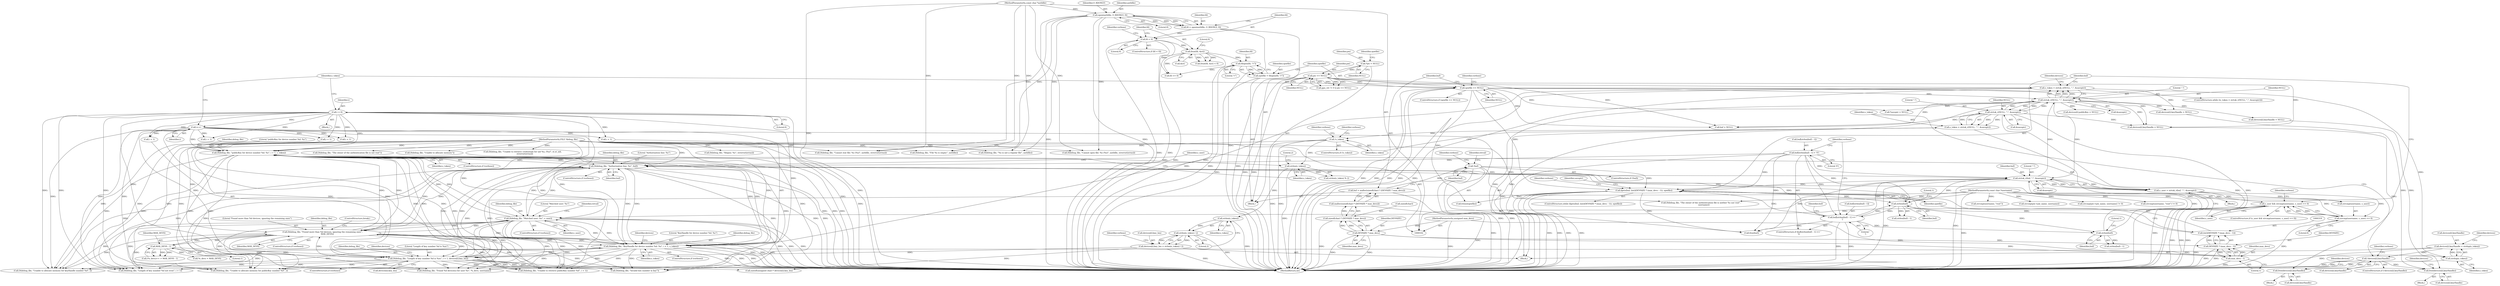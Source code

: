 digraph "0_pam-u2f_18b1914e32b74ff52000f10e97067e841e5fff62_1@array" {
"1000476" [label="(Call,devices[i].keyHandle = strdup(s_token))"];
"1000482" [label="(Call,strdup(s_token))"];
"1000425" [label="(Call,s_token = strtok_r(NULL, \",\", &saveptr))"];
"1000427" [label="(Call,strtok_r(NULL, \",\", &saveptr))"];
"1000501" [label="(Call,strtok_r(NULL, \":\", &saveptr))"];
"1000280" [label="(Call,opwfile == NULL)"];
"1000274" [label="(Call,opwfile = fdopen(fd, \"r\"))"];
"1000276" [label="(Call,fdopen(fd, \"r\"))"];
"1000166" [label="(Call,fstat(fd, &st))"];
"1000151" [label="(Call,fd < 0)"];
"1000144" [label="(Call,fd = open(authfile, O_RDONLY, 0))"];
"1000146" [label="(Call,open(authfile, O_RDONLY, 0))"];
"1000103" [label="(MethodParameterIn,const char *authfile)"];
"1000227" [label="(Call,pw == NULL)"];
"1000128" [label="(Call,*pw = NULL)"];
"1000356" [label="(Call,strtok_r(buf, \":\", &saveptr))"];
"1000332" [label="(Call,buf[strlen(buf) - 1] == '\n')"];
"1000340" [label="(Call,buf[strlen(buf) - 1] = '\0')"];
"1000336" [label="(Call,strlen(buf))"];
"1000316" [label="(Call,fgets(buf, (int)(DEVSIZE * (max_devs - 1)), opwfile))"];
"1000302" [label="(Call,!buf)"];
"1000292" [label="(Call,buf = malloc(sizeof(char) * (DEVSIZE * max_devs)))"];
"1000294" [label="(Call,malloc(sizeof(char) * (DEVSIZE * max_devs)))"];
"1000295" [label="(Call,sizeof(char) * (DEVSIZE * max_devs))"];
"1000298" [label="(Call,DEVSIZE * max_devs)"];
"1000105" [label="(MethodParameterIn,unsigned max_devs)"];
"1000318" [label="(Call,(int)(DEVSIZE * (max_devs - 1)))"];
"1000320" [label="(Call,DEVSIZE * (max_devs - 1))"];
"1000322" [label="(Call,max_devs - 1)"];
"1000350" [label="(Call,D(debug_file, \"Authorization line: %s\", buf))"];
"1000521" [label="(Call,D(debug_file, \"publicKey for device number %d: %s\", i + 1, s_token))"];
"1000462" [label="(Call,D(debug_file, \"Found more than %d devices, ignoring the remaining ones\",\n               MAX_DEVS))"];
"1000469" [label="(Call,D(debug_file, \"KeyHandle for device number %d: %s\", i + 1, s_token))"];
"1000372" [label="(Call,D(debug_file, \"Matched user: %s\", s_user))"];
"1000557" [label="(Call,D(debug_file, \"Length of key number %d is %zu\", i + 1, devices[i].key_len))"];
"1000107" [label="(MethodParameterIn,FILE *debug_file)"];
"1000421" [label="(Call,i = 0)"];
"1000644" [label="(Call,i++)"];
"1000545" [label="(Call,devices[i].key_len = strlen(s_token) / 2)"];
"1000551" [label="(Call,strlen(s_token) / 2)"];
"1000552" [label="(Call,strlen(s_token))"];
"1000531" [label="(Call,strlen(s_token))"];
"1000507" [label="(Call,!s_token)"];
"1000499" [label="(Call,s_token = strtok_r(NULL, \":\", &saveptr))"];
"1000362" [label="(Call,s_user && strcmp(username, s_user) == 0)"];
"1000354" [label="(Call,s_user = strtok_r(buf, \":\", &saveptr))"];
"1000364" [label="(Call,strcmp(username, s_user) == 0)"];
"1000104" [label="(MethodParameterIn,const char *username)"];
"1000452" [label="(Call,MAX_DEVS - 1)"];
"1000344" [label="(Call,strlen(buf))"];
"1000485" [label="(Call,!devices[i].keyHandle)"];
"1000391" [label="(Call,free(devices[i].keyHandle))"];
"1000670" [label="(Call,free(devices[i].keyHandle))"];
"1000436" [label="(Identifier,devices)"];
"1000375" [label="(Identifier,s_user)"];
"1000467" [label="(ControlStructure,if (verbose))"];
"1000174" [label="(Call,D(debug_file, \"Cannot stat file: %s (%s)\", authfile, strerror(errno)))"];
"1000357" [label="(Identifier,buf)"];
"1000362" [label="(Call,s_user && strcmp(username, s_user) == 0)"];
"1000259" [label="(Call,strcmp(username, \"root\"))"];
"1000286" [label="(Call,D(debug_file, \"fdopen: %s\", strerror(errno)))"];
"1000499" [label="(Call,s_token = strtok_r(NULL, \":\", &saveptr))"];
"1000432" [label="(Block,)"];
"1000336" [label="(Call,strlen(buf))"];
"1000371" [label="(Identifier,verbose)"];
"1000146" [label="(Call,open(authfile, O_RDONLY, 0))"];
"1000296" [label="(Call,sizeof(char))"];
"1000403" [label="(Call,devices[i].keyHandle = NULL)"];
"1000433" [label="(Call,devices[i].keyHandle = NULL)"];
"1000331" [label="(ControlStructure,if (buf[strlen(buf) - 1] == '\n'))"];
"1000512" [label="(Call,D(debug_file, \"Unable to retrieve publicKey number %d\", i + 1))"];
"1000358" [label="(Literal,\":\")"];
"1000554" [label="(Literal,2)"];
"1000558" [label="(Identifier,debug_file)"];
"1000243" [label="(Call,strcmp(pw->pw_name, username))"];
"1000532" [label="(Identifier,s_token)"];
"1000370" [label="(ControlStructure,if (verbose))"];
"1000321" [label="(Identifier,DEVSIZE)"];
"1000466" [label="(ControlStructure,break;)"];
"1000722" [label="(MethodReturn,int)"];
"1000279" [label="(ControlStructure,if (opwfile == NULL))"];
"1000317" [label="(Identifier,buf)"];
"1000531" [label="(Call,strlen(s_token))"];
"1000278" [label="(Literal,\"r\")"];
"1000454" [label="(Literal,1)"];
"1000469" [label="(Call,D(debug_file, \"KeyHandle for device number %d: %s\", i + 1, s_token))"];
"1000465" [label="(Identifier,MAX_DEVS)"];
"1000423" [label="(Literal,0)"];
"1000104" [label="(MethodParameterIn,const char *username)"];
"1000456" [label="(Call,*n_devs = MAX_DEVS)"];
"1000227" [label="(Call,pw == NULL)"];
"1000130" [label="(Identifier,NULL)"];
"1000322" [label="(Call,max_devs - 1)"];
"1000333" [label="(Call,buf[strlen(buf) - 1])"];
"1000494" [label="(Call,D(debug_file, \"Unable to allocate memory for keyHandle number %d\", i))"];
"1000527" [label="(Identifier,s_token)"];
"1000519" [label="(ControlStructure,if (verbose))"];
"1000346" [label="(Literal,1)"];
"1000151" [label="(Call,fd < 0)"];
"1000344" [label="(Call,strlen(buf))"];
"1000270" [label="(Call,D(debug_file, \"The owner of the authentication file is not root\"))"];
"1000323" [label="(Identifier,max_devs)"];
"1000353" [label="(Identifier,buf)"];
"1000264" [label="(Call,D(debug_file, \"The owner of the authentication file is neither %s nor root\",\n         username))"];
"1000301" [label="(ControlStructure,if (!buf))"];
"1000421" [label="(Call,i = 0)"];
"1000190" [label="(Call,D(debug_file, \"%s is not a regular file\", authfile))"];
"1000648" [label="(Call,D(debug_file, \"Found %d device(s) for user %s\", *n_devs, username))"];
"1000486" [label="(Call,devices[i].keyHandle)"];
"1000298" [label="(Call,DEVSIZE * max_devs)"];
"1000571" [label="(Identifier,devices)"];
"1000453" [label="(Identifier,MAX_DEVS)"];
"1000350" [label="(Call,D(debug_file, \"Authorization line: %s\", buf))"];
"1000274" [label="(Call,opwfile = fdopen(fd, \"r\"))"];
"1000167" [label="(Identifier,fd)"];
"1000136" [label="(Identifier,opwfile)"];
"1000373" [label="(Identifier,debug_file)"];
"1000285" [label="(Identifier,verbose)"];
"1000356" [label="(Call,strtok_r(buf, \":\", &saveptr))"];
"1000471" [label="(Literal,\"KeyHandle for device number %d: %s\")"];
"1000682" [label="(Call,devices[i].keyHandle = NULL)"];
"1000429" [label="(Literal,\",\")"];
"1000425" [label="(Call,s_token = strtok_r(NULL, \",\", &saveptr))"];
"1000110" [label="(Block,)"];
"1000105" [label="(MethodParameterIn,unsigned max_devs)"];
"1000343" [label="(Call,strlen(buf) - 1)"];
"1000501" [label="(Call,strtok_r(NULL, \":\", &saveptr))"];
"1000484" [label="(ControlStructure,if (!devices[i].keyHandle))"];
"1000337" [label="(Identifier,buf)"];
"1000282" [label="(Identifier,NULL)"];
"1000422" [label="(Identifier,i)"];
"1000347" [label="(Literal,'\0')"];
"1000339" [label="(Literal,'\n')"];
"1000515" [label="(Call,i + 1)"];
"1000440" [label="(Call,devices[i].publicKey = NULL)"];
"1000520" [label="(Identifier,verbose)"];
"1000345" [label="(Identifier,buf)"];
"1000349" [label="(Identifier,verbose)"];
"1000153" [label="(Literal,0)"];
"1000355" [label="(Identifier,s_user)"];
"1000521" [label="(Call,D(debug_file, \"publicKey for device number %d: %s\", i + 1, s_token))"];
"1000428" [label="(Identifier,NULL)"];
"1000670" [label="(Call,free(devices[i].keyHandle))"];
"1000335" [label="(Call,strlen(buf) - 1)"];
"1000299" [label="(Identifier,DEVSIZE)"];
"1000368" [label="(Literal,0)"];
"1000424" [label="(ControlStructure,while ((s_token = strtok_r(NULL, \",\", &saveptr))))"];
"1000551" [label="(Call,strlen(s_token) / 2)"];
"1000493" [label="(Identifier,verbose)"];
"1000538" [label="(Call,D(debug_file, \"Length of key number %d not even\", i + 1))"];
"1000152" [label="(Identifier,fd)"];
"1000147" [label="(Identifier,authfile)"];
"1000148" [label="(Identifier,O_RDONLY)"];
"1000242" [label="(Call,strcmp(pw->pw_name, username) != 0)"];
"1000679" [label="(Identifier,devices)"];
"1000229" [label="(Identifier,NULL)"];
"1000704" [label="(Call,free(buf))"];
"1000318" [label="(Call,(int)(DEVSIZE * (max_devs - 1)))"];
"1000332" [label="(Call,buf[strlen(buf) - 1] == '\n')"];
"1000340" [label="(Call,buf[strlen(buf) - 1] = '\0')"];
"1000307" [label="(Call,D(debug_file, \"Unable to allocate memory\"))"];
"1000530" [label="(Call,strlen(s_token) % 2)"];
"1000103" [label="(MethodParameterIn,const char *authfile)"];
"1000706" [label="(Call,buf = NULL)"];
"1000223" [label="(Call,gpu_ret != 0 || pw == NULL)"];
"1000511" [label="(Identifier,verbose)"];
"1000390" [label="(Block,)"];
"1000170" [label="(Literal,0)"];
"1000128" [label="(Call,*pw = NULL)"];
"1000504" [label="(Call,&saveptr)"];
"1000364" [label="(Call,strcmp(username, s_user) == 0)"];
"1000150" [label="(ControlStructure,if (fd < 0))"];
"1000365" [label="(Call,strcmp(username, s_user))"];
"1000448" [label="(Call,(*n_devs)++ > MAX_DEVS - 1)"];
"1000669" [label="(Block,)"];
"1000427" [label="(Call,strtok_r(NULL, \",\", &saveptr))"];
"1000329" [label="(Identifier,saveptr)"];
"1000276" [label="(Call,fdopen(fd, \"r\"))"];
"1000522" [label="(Identifier,debug_file)"];
"1000392" [label="(Call,devices[i].keyHandle)"];
"1000374" [label="(Literal,\"Matched user: %s\")"];
"1000303" [label="(Identifier,buf)"];
"1000351" [label="(Identifier,debug_file)"];
"1000320" [label="(Call,DEVSIZE * (max_devs - 1))"];
"1000507" [label="(Call,!s_token)"];
"1000430" [label="(Call,&saveptr)"];
"1000325" [label="(Identifier,opwfile)"];
"1000671" [label="(Call,devices[i].keyHandle)"];
"1000315" [label="(ControlStructure,while (fgets(buf, (int)(DEVSIZE * (max_devs - 1)), opwfile)))"];
"1000500" [label="(Identifier,s_token)"];
"1000575" [label="(Call,sizeof(unsigned char) * devices[i].key_len)"];
"1000552" [label="(Call,strlen(s_token))"];
"1000293" [label="(Identifier,buf)"];
"1000281" [label="(Identifier,opwfile)"];
"1000165" [label="(Call,fstat(fd, &st) < 0)"];
"1000316" [label="(Call,fgets(buf, (int)(DEVSIZE * (max_devs - 1)), opwfile))"];
"1000361" [label="(ControlStructure,if (s_user && strcmp(username, s_user) == 0))"];
"1000533" [label="(Literal,2)"];
"1000485" [label="(Call,!devices[i].keyHandle)"];
"1000477" [label="(Call,devices[i].keyHandle)"];
"1000475" [label="(Identifier,s_token)"];
"1000156" [label="(Identifier,verbose)"];
"1000372" [label="(Call,D(debug_file, \"Matched user: %s\", s_user))"];
"1000302" [label="(Call,!buf)"];
"1000312" [label="(Identifier,retval)"];
"1000644" [label="(Call,i++)"];
"1000166" [label="(Call,fstat(fd, &st))"];
"1000460" [label="(ControlStructure,if (verbose))"];
"1000280" [label="(Call,opwfile == NULL)"];
"1000647" [label="(Identifier,verbose)"];
"1000559" [label="(Literal,\"Length of key number %d is %zu\")"];
"1000300" [label="(Identifier,max_devs)"];
"1000541" [label="(Call,i + 1)"];
"1000546" [label="(Call,devices[i].key_len)"];
"1000508" [label="(Identifier,s_token)"];
"1000426" [label="(Identifier,s_token)"];
"1000502" [label="(Identifier,NULL)"];
"1000545" [label="(Call,devices[i].key_len = strlen(s_token) / 2)"];
"1000275" [label="(Identifier,opwfile)"];
"1000363" [label="(Identifier,s_user)"];
"1000483" [label="(Identifier,s_token)"];
"1000476" [label="(Call,devices[i].keyHandle = strdup(s_token))"];
"1000482" [label="(Call,strdup(s_token))"];
"1000294" [label="(Call,malloc(sizeof(char) * (DEVSIZE * max_devs)))"];
"1000326" [label="(Block,)"];
"1000462" [label="(Call,D(debug_file, \"Found more than %d devices, ignoring the remaining ones\",\n               MAX_DEVS))"];
"1000472" [label="(Call,i + 1)"];
"1000523" [label="(Literal,\"publicKey for device number %d: %s\")"];
"1000555" [label="(ControlStructure,if (verbose))"];
"1000553" [label="(Identifier,s_token)"];
"1000400" [label="(Identifier,devices)"];
"1000354" [label="(Call,s_user = strtok_r(buf, \":\", &saveptr))"];
"1000231" [label="(Call,D(debug_file, \"Unable to retrieve credentials for uid %u, (%s)\", st.st_uid,\n       strerror(errno)))"];
"1000557" [label="(Call,D(debug_file, \"Length of key number %d is %zu\", i + 1, devices[i].key_len))"];
"1000464" [label="(Literal,\"Found more than %d devices, ignoring the remaining ones\")"];
"1000204" [label="(Call,D(debug_file, \"File %s is empty\", authfile))"];
"1000228" [label="(Identifier,pw)"];
"1000144" [label="(Call,fd = open(authfile, O_RDONLY, 0))"];
"1000711" [label="(Call,fclose(opwfile))"];
"1000129" [label="(Identifier,pw)"];
"1000328" [label="(Call,*saveptr = NULL)"];
"1000463" [label="(Identifier,debug_file)"];
"1000338" [label="(Literal,1)"];
"1000715" [label="(Call,fd >= 0)"];
"1000452" [label="(Call,MAX_DEVS - 1)"];
"1000470" [label="(Identifier,debug_file)"];
"1000506" [label="(ControlStructure,if (!s_token))"];
"1000563" [label="(Call,devices[i].key_len)"];
"1000341" [label="(Call,buf[strlen(buf) - 1])"];
"1000352" [label="(Literal,\"Authorization line: %s\")"];
"1000391" [label="(Call,free(devices[i].keyHandle))"];
"1000556" [label="(Identifier,verbose)"];
"1000157" [label="(Call,D(debug_file, \"Cannot open file: %s (%s)\", authfile, strerror(errno)))"];
"1000479" [label="(Identifier,devices)"];
"1000295" [label="(Call,sizeof(char) * (DEVSIZE * max_devs))"];
"1000645" [label="(Identifier,i)"];
"1000348" [label="(ControlStructure,if (verbose))"];
"1000503" [label="(Literal,\":\")"];
"1000377" [label="(Identifier,retval)"];
"1000277" [label="(Identifier,fd)"];
"1000359" [label="(Call,&saveptr)"];
"1000629" [label="(Call,D(debug_file, \"Invalid hex number in key\"))"];
"1000342" [label="(Identifier,buf)"];
"1000560" [label="(Call,i + 1)"];
"1000149" [label="(Literal,0)"];
"1000292" [label="(Call,buf = malloc(sizeof(char) * (DEVSIZE * max_devs)))"];
"1000168" [label="(Call,&st)"];
"1000324" [label="(Literal,1)"];
"1000107" [label="(MethodParameterIn,FILE *debug_file)"];
"1000593" [label="(Call,D(debug_file, \"Unable to allocate memory for publicKey number %d\", i))"];
"1000306" [label="(Identifier,verbose)"];
"1000369" [label="(Block,)"];
"1000488" [label="(Identifier,devices)"];
"1000258" [label="(Call,strcmp(username, \"root\") != 0)"];
"1000524" [label="(Call,i + 1)"];
"1000145" [label="(Identifier,fd)"];
"1000476" -> "1000432"  [label="AST: "];
"1000476" -> "1000482"  [label="CFG: "];
"1000477" -> "1000476"  [label="AST: "];
"1000482" -> "1000476"  [label="AST: "];
"1000488" -> "1000476"  [label="CFG: "];
"1000476" -> "1000722"  [label="DDG: "];
"1000482" -> "1000476"  [label="DDG: "];
"1000476" -> "1000485"  [label="DDG: "];
"1000482" -> "1000483"  [label="CFG: "];
"1000483" -> "1000482"  [label="AST: "];
"1000482" -> "1000722"  [label="DDG: "];
"1000425" -> "1000482"  [label="DDG: "];
"1000469" -> "1000482"  [label="DDG: "];
"1000425" -> "1000424"  [label="AST: "];
"1000425" -> "1000427"  [label="CFG: "];
"1000426" -> "1000425"  [label="AST: "];
"1000427" -> "1000425"  [label="AST: "];
"1000317" -> "1000425"  [label="CFG: "];
"1000436" -> "1000425"  [label="CFG: "];
"1000425" -> "1000722"  [label="DDG: "];
"1000425" -> "1000722"  [label="DDG: "];
"1000427" -> "1000425"  [label="DDG: "];
"1000427" -> "1000425"  [label="DDG: "];
"1000427" -> "1000425"  [label="DDG: "];
"1000425" -> "1000469"  [label="DDG: "];
"1000427" -> "1000430"  [label="CFG: "];
"1000428" -> "1000427"  [label="AST: "];
"1000429" -> "1000427"  [label="AST: "];
"1000430" -> "1000427"  [label="AST: "];
"1000427" -> "1000722"  [label="DDG: "];
"1000427" -> "1000722"  [label="DDG: "];
"1000427" -> "1000328"  [label="DDG: "];
"1000427" -> "1000356"  [label="DDG: "];
"1000427" -> "1000403"  [label="DDG: "];
"1000501" -> "1000427"  [label="DDG: "];
"1000501" -> "1000427"  [label="DDG: "];
"1000280" -> "1000427"  [label="DDG: "];
"1000356" -> "1000427"  [label="DDG: "];
"1000427" -> "1000433"  [label="DDG: "];
"1000427" -> "1000440"  [label="DDG: "];
"1000427" -> "1000501"  [label="DDG: "];
"1000427" -> "1000501"  [label="DDG: "];
"1000427" -> "1000682"  [label="DDG: "];
"1000427" -> "1000706"  [label="DDG: "];
"1000501" -> "1000499"  [label="AST: "];
"1000501" -> "1000504"  [label="CFG: "];
"1000502" -> "1000501"  [label="AST: "];
"1000503" -> "1000501"  [label="AST: "];
"1000504" -> "1000501"  [label="AST: "];
"1000499" -> "1000501"  [label="CFG: "];
"1000501" -> "1000722"  [label="DDG: "];
"1000501" -> "1000722"  [label="DDG: "];
"1000501" -> "1000499"  [label="DDG: "];
"1000501" -> "1000499"  [label="DDG: "];
"1000501" -> "1000499"  [label="DDG: "];
"1000501" -> "1000682"  [label="DDG: "];
"1000501" -> "1000706"  [label="DDG: "];
"1000280" -> "1000279"  [label="AST: "];
"1000280" -> "1000282"  [label="CFG: "];
"1000281" -> "1000280"  [label="AST: "];
"1000282" -> "1000280"  [label="AST: "];
"1000285" -> "1000280"  [label="CFG: "];
"1000293" -> "1000280"  [label="CFG: "];
"1000280" -> "1000722"  [label="DDG: "];
"1000280" -> "1000722"  [label="DDG: "];
"1000280" -> "1000722"  [label="DDG: "];
"1000274" -> "1000280"  [label="DDG: "];
"1000227" -> "1000280"  [label="DDG: "];
"1000280" -> "1000316"  [label="DDG: "];
"1000280" -> "1000328"  [label="DDG: "];
"1000280" -> "1000403"  [label="DDG: "];
"1000280" -> "1000682"  [label="DDG: "];
"1000280" -> "1000706"  [label="DDG: "];
"1000280" -> "1000711"  [label="DDG: "];
"1000274" -> "1000110"  [label="AST: "];
"1000274" -> "1000276"  [label="CFG: "];
"1000275" -> "1000274"  [label="AST: "];
"1000276" -> "1000274"  [label="AST: "];
"1000281" -> "1000274"  [label="CFG: "];
"1000274" -> "1000722"  [label="DDG: "];
"1000276" -> "1000274"  [label="DDG: "];
"1000276" -> "1000274"  [label="DDG: "];
"1000276" -> "1000278"  [label="CFG: "];
"1000277" -> "1000276"  [label="AST: "];
"1000278" -> "1000276"  [label="AST: "];
"1000276" -> "1000722"  [label="DDG: "];
"1000166" -> "1000276"  [label="DDG: "];
"1000276" -> "1000715"  [label="DDG: "];
"1000166" -> "1000165"  [label="AST: "];
"1000166" -> "1000168"  [label="CFG: "];
"1000167" -> "1000166"  [label="AST: "];
"1000168" -> "1000166"  [label="AST: "];
"1000170" -> "1000166"  [label="CFG: "];
"1000166" -> "1000722"  [label="DDG: "];
"1000166" -> "1000722"  [label="DDG: "];
"1000166" -> "1000165"  [label="DDG: "];
"1000166" -> "1000165"  [label="DDG: "];
"1000151" -> "1000166"  [label="DDG: "];
"1000166" -> "1000715"  [label="DDG: "];
"1000151" -> "1000150"  [label="AST: "];
"1000151" -> "1000153"  [label="CFG: "];
"1000152" -> "1000151"  [label="AST: "];
"1000153" -> "1000151"  [label="AST: "];
"1000156" -> "1000151"  [label="CFG: "];
"1000167" -> "1000151"  [label="CFG: "];
"1000151" -> "1000722"  [label="DDG: "];
"1000151" -> "1000722"  [label="DDG: "];
"1000144" -> "1000151"  [label="DDG: "];
"1000151" -> "1000715"  [label="DDG: "];
"1000144" -> "1000110"  [label="AST: "];
"1000144" -> "1000146"  [label="CFG: "];
"1000145" -> "1000144"  [label="AST: "];
"1000146" -> "1000144"  [label="AST: "];
"1000152" -> "1000144"  [label="CFG: "];
"1000144" -> "1000722"  [label="DDG: "];
"1000146" -> "1000144"  [label="DDG: "];
"1000146" -> "1000144"  [label="DDG: "];
"1000146" -> "1000144"  [label="DDG: "];
"1000146" -> "1000149"  [label="CFG: "];
"1000147" -> "1000146"  [label="AST: "];
"1000148" -> "1000146"  [label="AST: "];
"1000149" -> "1000146"  [label="AST: "];
"1000146" -> "1000722"  [label="DDG: "];
"1000146" -> "1000722"  [label="DDG: "];
"1000103" -> "1000146"  [label="DDG: "];
"1000146" -> "1000157"  [label="DDG: "];
"1000146" -> "1000174"  [label="DDG: "];
"1000146" -> "1000190"  [label="DDG: "];
"1000146" -> "1000204"  [label="DDG: "];
"1000103" -> "1000102"  [label="AST: "];
"1000103" -> "1000722"  [label="DDG: "];
"1000103" -> "1000157"  [label="DDG: "];
"1000103" -> "1000174"  [label="DDG: "];
"1000103" -> "1000190"  [label="DDG: "];
"1000103" -> "1000204"  [label="DDG: "];
"1000227" -> "1000223"  [label="AST: "];
"1000227" -> "1000229"  [label="CFG: "];
"1000228" -> "1000227"  [label="AST: "];
"1000229" -> "1000227"  [label="AST: "];
"1000223" -> "1000227"  [label="CFG: "];
"1000227" -> "1000722"  [label="DDG: "];
"1000227" -> "1000722"  [label="DDG: "];
"1000227" -> "1000223"  [label="DDG: "];
"1000227" -> "1000223"  [label="DDG: "];
"1000128" -> "1000227"  [label="DDG: "];
"1000227" -> "1000682"  [label="DDG: "];
"1000227" -> "1000706"  [label="DDG: "];
"1000128" -> "1000110"  [label="AST: "];
"1000128" -> "1000130"  [label="CFG: "];
"1000129" -> "1000128"  [label="AST: "];
"1000130" -> "1000128"  [label="AST: "];
"1000136" -> "1000128"  [label="CFG: "];
"1000128" -> "1000722"  [label="DDG: "];
"1000356" -> "1000354"  [label="AST: "];
"1000356" -> "1000359"  [label="CFG: "];
"1000357" -> "1000356"  [label="AST: "];
"1000358" -> "1000356"  [label="AST: "];
"1000359" -> "1000356"  [label="AST: "];
"1000354" -> "1000356"  [label="CFG: "];
"1000356" -> "1000722"  [label="DDG: "];
"1000356" -> "1000722"  [label="DDG: "];
"1000356" -> "1000316"  [label="DDG: "];
"1000356" -> "1000354"  [label="DDG: "];
"1000356" -> "1000354"  [label="DDG: "];
"1000356" -> "1000354"  [label="DDG: "];
"1000332" -> "1000356"  [label="DDG: "];
"1000350" -> "1000356"  [label="DDG: "];
"1000344" -> "1000356"  [label="DDG: "];
"1000340" -> "1000356"  [label="DDG: "];
"1000336" -> "1000356"  [label="DDG: "];
"1000356" -> "1000704"  [label="DDG: "];
"1000332" -> "1000331"  [label="AST: "];
"1000332" -> "1000339"  [label="CFG: "];
"1000333" -> "1000332"  [label="AST: "];
"1000339" -> "1000332"  [label="AST: "];
"1000342" -> "1000332"  [label="CFG: "];
"1000349" -> "1000332"  [label="CFG: "];
"1000332" -> "1000722"  [label="DDG: "];
"1000332" -> "1000722"  [label="DDG: "];
"1000332" -> "1000316"  [label="DDG: "];
"1000340" -> "1000332"  [label="DDG: "];
"1000336" -> "1000332"  [label="DDG: "];
"1000332" -> "1000336"  [label="DDG: "];
"1000332" -> "1000344"  [label="DDG: "];
"1000332" -> "1000350"  [label="DDG: "];
"1000332" -> "1000704"  [label="DDG: "];
"1000340" -> "1000331"  [label="AST: "];
"1000340" -> "1000347"  [label="CFG: "];
"1000341" -> "1000340"  [label="AST: "];
"1000347" -> "1000340"  [label="AST: "];
"1000349" -> "1000340"  [label="CFG: "];
"1000340" -> "1000722"  [label="DDG: "];
"1000340" -> "1000316"  [label="DDG: "];
"1000340" -> "1000336"  [label="DDG: "];
"1000340" -> "1000350"  [label="DDG: "];
"1000340" -> "1000704"  [label="DDG: "];
"1000336" -> "1000335"  [label="AST: "];
"1000336" -> "1000337"  [label="CFG: "];
"1000337" -> "1000336"  [label="AST: "];
"1000338" -> "1000336"  [label="CFG: "];
"1000336" -> "1000335"  [label="DDG: "];
"1000316" -> "1000336"  [label="DDG: "];
"1000336" -> "1000344"  [label="DDG: "];
"1000336" -> "1000350"  [label="DDG: "];
"1000316" -> "1000315"  [label="AST: "];
"1000316" -> "1000325"  [label="CFG: "];
"1000317" -> "1000316"  [label="AST: "];
"1000318" -> "1000316"  [label="AST: "];
"1000325" -> "1000316"  [label="AST: "];
"1000329" -> "1000316"  [label="CFG: "];
"1000647" -> "1000316"  [label="CFG: "];
"1000316" -> "1000722"  [label="DDG: "];
"1000316" -> "1000722"  [label="DDG: "];
"1000316" -> "1000722"  [label="DDG: "];
"1000316" -> "1000722"  [label="DDG: "];
"1000302" -> "1000316"  [label="DDG: "];
"1000318" -> "1000316"  [label="DDG: "];
"1000316" -> "1000704"  [label="DDG: "];
"1000316" -> "1000711"  [label="DDG: "];
"1000302" -> "1000301"  [label="AST: "];
"1000302" -> "1000303"  [label="CFG: "];
"1000303" -> "1000302"  [label="AST: "];
"1000306" -> "1000302"  [label="CFG: "];
"1000312" -> "1000302"  [label="CFG: "];
"1000302" -> "1000722"  [label="DDG: "];
"1000302" -> "1000722"  [label="DDG: "];
"1000292" -> "1000302"  [label="DDG: "];
"1000302" -> "1000704"  [label="DDG: "];
"1000292" -> "1000110"  [label="AST: "];
"1000292" -> "1000294"  [label="CFG: "];
"1000293" -> "1000292"  [label="AST: "];
"1000294" -> "1000292"  [label="AST: "];
"1000303" -> "1000292"  [label="CFG: "];
"1000292" -> "1000722"  [label="DDG: "];
"1000294" -> "1000292"  [label="DDG: "];
"1000294" -> "1000295"  [label="CFG: "];
"1000295" -> "1000294"  [label="AST: "];
"1000294" -> "1000722"  [label="DDG: "];
"1000295" -> "1000294"  [label="DDG: "];
"1000295" -> "1000298"  [label="CFG: "];
"1000296" -> "1000295"  [label="AST: "];
"1000298" -> "1000295"  [label="AST: "];
"1000295" -> "1000722"  [label="DDG: "];
"1000298" -> "1000295"  [label="DDG: "];
"1000298" -> "1000295"  [label="DDG: "];
"1000298" -> "1000300"  [label="CFG: "];
"1000299" -> "1000298"  [label="AST: "];
"1000300" -> "1000298"  [label="AST: "];
"1000298" -> "1000722"  [label="DDG: "];
"1000298" -> "1000722"  [label="DDG: "];
"1000105" -> "1000298"  [label="DDG: "];
"1000298" -> "1000320"  [label="DDG: "];
"1000298" -> "1000322"  [label="DDG: "];
"1000105" -> "1000102"  [label="AST: "];
"1000105" -> "1000722"  [label="DDG: "];
"1000105" -> "1000322"  [label="DDG: "];
"1000318" -> "1000320"  [label="CFG: "];
"1000319" -> "1000318"  [label="AST: "];
"1000320" -> "1000318"  [label="AST: "];
"1000325" -> "1000318"  [label="CFG: "];
"1000318" -> "1000722"  [label="DDG: "];
"1000320" -> "1000318"  [label="DDG: "];
"1000320" -> "1000318"  [label="DDG: "];
"1000320" -> "1000322"  [label="CFG: "];
"1000321" -> "1000320"  [label="AST: "];
"1000322" -> "1000320"  [label="AST: "];
"1000320" -> "1000722"  [label="DDG: "];
"1000320" -> "1000722"  [label="DDG: "];
"1000322" -> "1000320"  [label="DDG: "];
"1000322" -> "1000320"  [label="DDG: "];
"1000322" -> "1000324"  [label="CFG: "];
"1000323" -> "1000322"  [label="AST: "];
"1000324" -> "1000322"  [label="AST: "];
"1000322" -> "1000722"  [label="DDG: "];
"1000350" -> "1000348"  [label="AST: "];
"1000350" -> "1000353"  [label="CFG: "];
"1000351" -> "1000350"  [label="AST: "];
"1000352" -> "1000350"  [label="AST: "];
"1000353" -> "1000350"  [label="AST: "];
"1000355" -> "1000350"  [label="CFG: "];
"1000350" -> "1000722"  [label="DDG: "];
"1000350" -> "1000722"  [label="DDG: "];
"1000521" -> "1000350"  [label="DDG: "];
"1000462" -> "1000350"  [label="DDG: "];
"1000469" -> "1000350"  [label="DDG: "];
"1000372" -> "1000350"  [label="DDG: "];
"1000557" -> "1000350"  [label="DDG: "];
"1000107" -> "1000350"  [label="DDG: "];
"1000344" -> "1000350"  [label="DDG: "];
"1000350" -> "1000372"  [label="DDG: "];
"1000350" -> "1000462"  [label="DDG: "];
"1000350" -> "1000469"  [label="DDG: "];
"1000350" -> "1000494"  [label="DDG: "];
"1000350" -> "1000512"  [label="DDG: "];
"1000350" -> "1000521"  [label="DDG: "];
"1000350" -> "1000538"  [label="DDG: "];
"1000350" -> "1000557"  [label="DDG: "];
"1000350" -> "1000593"  [label="DDG: "];
"1000350" -> "1000629"  [label="DDG: "];
"1000350" -> "1000648"  [label="DDG: "];
"1000521" -> "1000519"  [label="AST: "];
"1000521" -> "1000527"  [label="CFG: "];
"1000522" -> "1000521"  [label="AST: "];
"1000523" -> "1000521"  [label="AST: "];
"1000524" -> "1000521"  [label="AST: "];
"1000527" -> "1000521"  [label="AST: "];
"1000532" -> "1000521"  [label="CFG: "];
"1000521" -> "1000722"  [label="DDG: "];
"1000521" -> "1000722"  [label="DDG: "];
"1000521" -> "1000722"  [label="DDG: "];
"1000521" -> "1000372"  [label="DDG: "];
"1000521" -> "1000462"  [label="DDG: "];
"1000521" -> "1000469"  [label="DDG: "];
"1000521" -> "1000494"  [label="DDG: "];
"1000521" -> "1000512"  [label="DDG: "];
"1000462" -> "1000521"  [label="DDG: "];
"1000469" -> "1000521"  [label="DDG: "];
"1000372" -> "1000521"  [label="DDG: "];
"1000557" -> "1000521"  [label="DDG: "];
"1000107" -> "1000521"  [label="DDG: "];
"1000421" -> "1000521"  [label="DDG: "];
"1000644" -> "1000521"  [label="DDG: "];
"1000507" -> "1000521"  [label="DDG: "];
"1000521" -> "1000531"  [label="DDG: "];
"1000521" -> "1000538"  [label="DDG: "];
"1000521" -> "1000557"  [label="DDG: "];
"1000521" -> "1000593"  [label="DDG: "];
"1000521" -> "1000629"  [label="DDG: "];
"1000521" -> "1000648"  [label="DDG: "];
"1000462" -> "1000460"  [label="AST: "];
"1000462" -> "1000465"  [label="CFG: "];
"1000463" -> "1000462"  [label="AST: "];
"1000464" -> "1000462"  [label="AST: "];
"1000465" -> "1000462"  [label="AST: "];
"1000466" -> "1000462"  [label="CFG: "];
"1000462" -> "1000722"  [label="DDG: "];
"1000462" -> "1000722"  [label="DDG: "];
"1000462" -> "1000722"  [label="DDG: "];
"1000462" -> "1000372"  [label="DDG: "];
"1000462" -> "1000452"  [label="DDG: "];
"1000469" -> "1000462"  [label="DDG: "];
"1000372" -> "1000462"  [label="DDG: "];
"1000557" -> "1000462"  [label="DDG: "];
"1000107" -> "1000462"  [label="DDG: "];
"1000452" -> "1000462"  [label="DDG: "];
"1000462" -> "1000469"  [label="DDG: "];
"1000462" -> "1000494"  [label="DDG: "];
"1000462" -> "1000512"  [label="DDG: "];
"1000462" -> "1000538"  [label="DDG: "];
"1000462" -> "1000557"  [label="DDG: "];
"1000462" -> "1000593"  [label="DDG: "];
"1000462" -> "1000629"  [label="DDG: "];
"1000462" -> "1000648"  [label="DDG: "];
"1000469" -> "1000467"  [label="AST: "];
"1000469" -> "1000475"  [label="CFG: "];
"1000470" -> "1000469"  [label="AST: "];
"1000471" -> "1000469"  [label="AST: "];
"1000472" -> "1000469"  [label="AST: "];
"1000475" -> "1000469"  [label="AST: "];
"1000479" -> "1000469"  [label="CFG: "];
"1000469" -> "1000722"  [label="DDG: "];
"1000469" -> "1000722"  [label="DDG: "];
"1000469" -> "1000722"  [label="DDG: "];
"1000469" -> "1000372"  [label="DDG: "];
"1000372" -> "1000469"  [label="DDG: "];
"1000557" -> "1000469"  [label="DDG: "];
"1000107" -> "1000469"  [label="DDG: "];
"1000421" -> "1000469"  [label="DDG: "];
"1000644" -> "1000469"  [label="DDG: "];
"1000469" -> "1000494"  [label="DDG: "];
"1000469" -> "1000512"  [label="DDG: "];
"1000469" -> "1000538"  [label="DDG: "];
"1000469" -> "1000557"  [label="DDG: "];
"1000469" -> "1000593"  [label="DDG: "];
"1000469" -> "1000629"  [label="DDG: "];
"1000469" -> "1000648"  [label="DDG: "];
"1000372" -> "1000370"  [label="AST: "];
"1000372" -> "1000375"  [label="CFG: "];
"1000373" -> "1000372"  [label="AST: "];
"1000374" -> "1000372"  [label="AST: "];
"1000375" -> "1000372"  [label="AST: "];
"1000377" -> "1000372"  [label="CFG: "];
"1000372" -> "1000722"  [label="DDG: "];
"1000372" -> "1000722"  [label="DDG: "];
"1000372" -> "1000722"  [label="DDG: "];
"1000557" -> "1000372"  [label="DDG: "];
"1000107" -> "1000372"  [label="DDG: "];
"1000362" -> "1000372"  [label="DDG: "];
"1000372" -> "1000494"  [label="DDG: "];
"1000372" -> "1000512"  [label="DDG: "];
"1000372" -> "1000538"  [label="DDG: "];
"1000372" -> "1000557"  [label="DDG: "];
"1000372" -> "1000593"  [label="DDG: "];
"1000372" -> "1000629"  [label="DDG: "];
"1000372" -> "1000648"  [label="DDG: "];
"1000557" -> "1000555"  [label="AST: "];
"1000557" -> "1000563"  [label="CFG: "];
"1000558" -> "1000557"  [label="AST: "];
"1000559" -> "1000557"  [label="AST: "];
"1000560" -> "1000557"  [label="AST: "];
"1000563" -> "1000557"  [label="AST: "];
"1000571" -> "1000557"  [label="CFG: "];
"1000557" -> "1000722"  [label="DDG: "];
"1000557" -> "1000722"  [label="DDG: "];
"1000557" -> "1000722"  [label="DDG: "];
"1000557" -> "1000494"  [label="DDG: "];
"1000557" -> "1000512"  [label="DDG: "];
"1000557" -> "1000538"  [label="DDG: "];
"1000107" -> "1000557"  [label="DDG: "];
"1000421" -> "1000557"  [label="DDG: "];
"1000644" -> "1000557"  [label="DDG: "];
"1000545" -> "1000557"  [label="DDG: "];
"1000557" -> "1000575"  [label="DDG: "];
"1000557" -> "1000593"  [label="DDG: "];
"1000557" -> "1000629"  [label="DDG: "];
"1000557" -> "1000648"  [label="DDG: "];
"1000107" -> "1000102"  [label="AST: "];
"1000107" -> "1000722"  [label="DDG: "];
"1000107" -> "1000157"  [label="DDG: "];
"1000107" -> "1000174"  [label="DDG: "];
"1000107" -> "1000190"  [label="DDG: "];
"1000107" -> "1000204"  [label="DDG: "];
"1000107" -> "1000231"  [label="DDG: "];
"1000107" -> "1000264"  [label="DDG: "];
"1000107" -> "1000270"  [label="DDG: "];
"1000107" -> "1000286"  [label="DDG: "];
"1000107" -> "1000307"  [label="DDG: "];
"1000107" -> "1000494"  [label="DDG: "];
"1000107" -> "1000512"  [label="DDG: "];
"1000107" -> "1000538"  [label="DDG: "];
"1000107" -> "1000593"  [label="DDG: "];
"1000107" -> "1000629"  [label="DDG: "];
"1000107" -> "1000648"  [label="DDG: "];
"1000421" -> "1000369"  [label="AST: "];
"1000421" -> "1000423"  [label="CFG: "];
"1000422" -> "1000421"  [label="AST: "];
"1000423" -> "1000421"  [label="AST: "];
"1000426" -> "1000421"  [label="CFG: "];
"1000421" -> "1000722"  [label="DDG: "];
"1000421" -> "1000472"  [label="DDG: "];
"1000421" -> "1000494"  [label="DDG: "];
"1000421" -> "1000512"  [label="DDG: "];
"1000421" -> "1000515"  [label="DDG: "];
"1000421" -> "1000524"  [label="DDG: "];
"1000421" -> "1000538"  [label="DDG: "];
"1000421" -> "1000541"  [label="DDG: "];
"1000421" -> "1000560"  [label="DDG: "];
"1000421" -> "1000593"  [label="DDG: "];
"1000421" -> "1000644"  [label="DDG: "];
"1000644" -> "1000432"  [label="AST: "];
"1000644" -> "1000645"  [label="CFG: "];
"1000645" -> "1000644"  [label="AST: "];
"1000426" -> "1000644"  [label="CFG: "];
"1000644" -> "1000722"  [label="DDG: "];
"1000644" -> "1000472"  [label="DDG: "];
"1000644" -> "1000494"  [label="DDG: "];
"1000644" -> "1000512"  [label="DDG: "];
"1000644" -> "1000515"  [label="DDG: "];
"1000644" -> "1000524"  [label="DDG: "];
"1000644" -> "1000538"  [label="DDG: "];
"1000644" -> "1000541"  [label="DDG: "];
"1000644" -> "1000560"  [label="DDG: "];
"1000644" -> "1000593"  [label="DDG: "];
"1000545" -> "1000432"  [label="AST: "];
"1000545" -> "1000551"  [label="CFG: "];
"1000546" -> "1000545"  [label="AST: "];
"1000551" -> "1000545"  [label="AST: "];
"1000556" -> "1000545"  [label="CFG: "];
"1000545" -> "1000722"  [label="DDG: "];
"1000551" -> "1000545"  [label="DDG: "];
"1000551" -> "1000545"  [label="DDG: "];
"1000545" -> "1000575"  [label="DDG: "];
"1000551" -> "1000554"  [label="CFG: "];
"1000552" -> "1000551"  [label="AST: "];
"1000554" -> "1000551"  [label="AST: "];
"1000551" -> "1000722"  [label="DDG: "];
"1000552" -> "1000551"  [label="DDG: "];
"1000552" -> "1000553"  [label="CFG: "];
"1000553" -> "1000552"  [label="AST: "];
"1000554" -> "1000552"  [label="CFG: "];
"1000552" -> "1000722"  [label="DDG: "];
"1000531" -> "1000552"  [label="DDG: "];
"1000531" -> "1000530"  [label="AST: "];
"1000531" -> "1000532"  [label="CFG: "];
"1000532" -> "1000531"  [label="AST: "];
"1000533" -> "1000531"  [label="CFG: "];
"1000531" -> "1000722"  [label="DDG: "];
"1000531" -> "1000530"  [label="DDG: "];
"1000507" -> "1000531"  [label="DDG: "];
"1000507" -> "1000506"  [label="AST: "];
"1000507" -> "1000508"  [label="CFG: "];
"1000508" -> "1000507"  [label="AST: "];
"1000511" -> "1000507"  [label="CFG: "];
"1000520" -> "1000507"  [label="CFG: "];
"1000507" -> "1000722"  [label="DDG: "];
"1000507" -> "1000722"  [label="DDG: "];
"1000499" -> "1000507"  [label="DDG: "];
"1000499" -> "1000432"  [label="AST: "];
"1000500" -> "1000499"  [label="AST: "];
"1000508" -> "1000499"  [label="CFG: "];
"1000499" -> "1000722"  [label="DDG: "];
"1000362" -> "1000361"  [label="AST: "];
"1000362" -> "1000363"  [label="CFG: "];
"1000362" -> "1000364"  [label="CFG: "];
"1000363" -> "1000362"  [label="AST: "];
"1000364" -> "1000362"  [label="AST: "];
"1000317" -> "1000362"  [label="CFG: "];
"1000371" -> "1000362"  [label="CFG: "];
"1000362" -> "1000722"  [label="DDG: "];
"1000362" -> "1000722"  [label="DDG: "];
"1000362" -> "1000722"  [label="DDG: "];
"1000354" -> "1000362"  [label="DDG: "];
"1000364" -> "1000362"  [label="DDG: "];
"1000364" -> "1000362"  [label="DDG: "];
"1000354" -> "1000326"  [label="AST: "];
"1000355" -> "1000354"  [label="AST: "];
"1000363" -> "1000354"  [label="CFG: "];
"1000354" -> "1000722"  [label="DDG: "];
"1000354" -> "1000364"  [label="DDG: "];
"1000354" -> "1000365"  [label="DDG: "];
"1000364" -> "1000368"  [label="CFG: "];
"1000365" -> "1000364"  [label="AST: "];
"1000368" -> "1000364"  [label="AST: "];
"1000364" -> "1000722"  [label="DDG: "];
"1000104" -> "1000364"  [label="DDG: "];
"1000104" -> "1000102"  [label="AST: "];
"1000104" -> "1000722"  [label="DDG: "];
"1000104" -> "1000242"  [label="DDG: "];
"1000104" -> "1000243"  [label="DDG: "];
"1000104" -> "1000258"  [label="DDG: "];
"1000104" -> "1000259"  [label="DDG: "];
"1000104" -> "1000264"  [label="DDG: "];
"1000104" -> "1000365"  [label="DDG: "];
"1000104" -> "1000648"  [label="DDG: "];
"1000452" -> "1000448"  [label="AST: "];
"1000452" -> "1000454"  [label="CFG: "];
"1000453" -> "1000452"  [label="AST: "];
"1000454" -> "1000452"  [label="AST: "];
"1000448" -> "1000452"  [label="CFG: "];
"1000452" -> "1000722"  [label="DDG: "];
"1000452" -> "1000448"  [label="DDG: "];
"1000452" -> "1000448"  [label="DDG: "];
"1000452" -> "1000456"  [label="DDG: "];
"1000344" -> "1000343"  [label="AST: "];
"1000344" -> "1000345"  [label="CFG: "];
"1000345" -> "1000344"  [label="AST: "];
"1000346" -> "1000344"  [label="CFG: "];
"1000344" -> "1000343"  [label="DDG: "];
"1000485" -> "1000484"  [label="AST: "];
"1000485" -> "1000486"  [label="CFG: "];
"1000486" -> "1000485"  [label="AST: "];
"1000493" -> "1000485"  [label="CFG: "];
"1000500" -> "1000485"  [label="CFG: "];
"1000485" -> "1000722"  [label="DDG: "];
"1000485" -> "1000722"  [label="DDG: "];
"1000485" -> "1000391"  [label="DDG: "];
"1000485" -> "1000670"  [label="DDG: "];
"1000391" -> "1000390"  [label="AST: "];
"1000391" -> "1000392"  [label="CFG: "];
"1000392" -> "1000391"  [label="AST: "];
"1000400" -> "1000391"  [label="CFG: "];
"1000403" -> "1000391"  [label="DDG: "];
"1000433" -> "1000391"  [label="DDG: "];
"1000670" -> "1000669"  [label="AST: "];
"1000670" -> "1000671"  [label="CFG: "];
"1000671" -> "1000670"  [label="AST: "];
"1000679" -> "1000670"  [label="CFG: "];
"1000682" -> "1000670"  [label="DDG: "];
}
